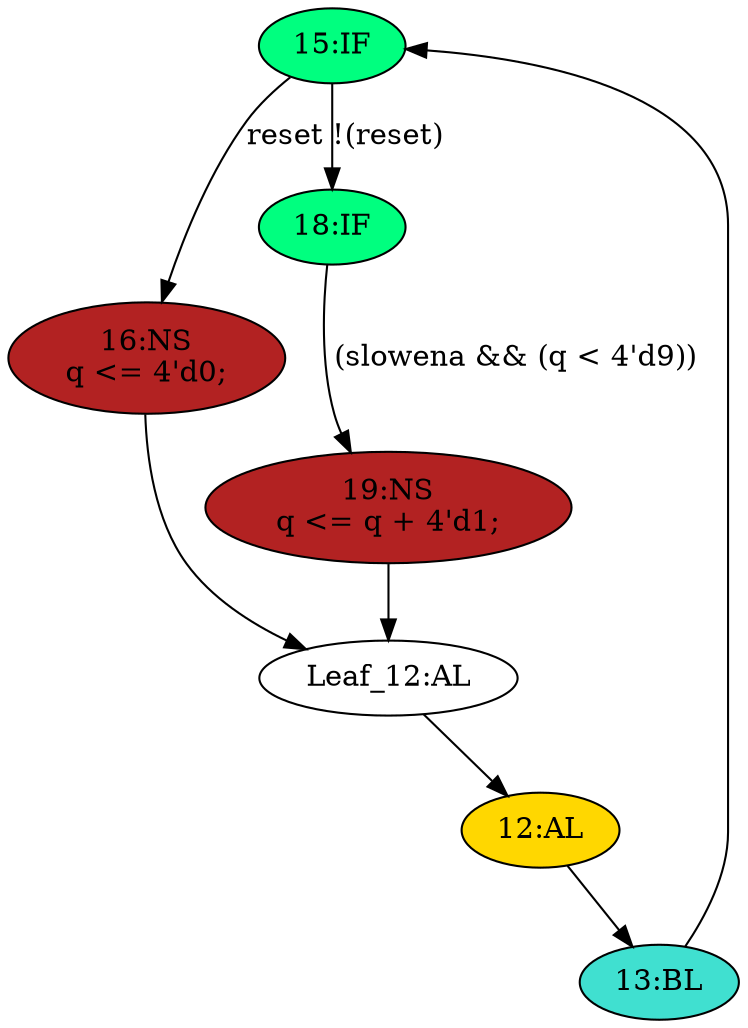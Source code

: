 strict digraph "compose( ,  )" {
	node [label="\N"];
	"15:IF"	[ast="<pyverilog.vparser.ast.IfStatement object at 0x7fbac2f96810>",
		fillcolor=springgreen,
		label="15:IF",
		statements="[]",
		style=filled,
		typ=IfStatement];
	"16:NS"	[ast="<pyverilog.vparser.ast.NonblockingSubstitution object at 0x7fbac2f96750>",
		fillcolor=firebrick,
		label="16:NS
q <= 4'd0;",
		statements="[<pyverilog.vparser.ast.NonblockingSubstitution object at 0x7fbac2f96750>]",
		style=filled,
		typ=NonblockingSubstitution];
	"15:IF" -> "16:NS"	[cond="['reset']",
		label=reset,
		lineno=15];
	"18:IF"	[ast="<pyverilog.vparser.ast.IfStatement object at 0x7fbac2fe4210>",
		fillcolor=springgreen,
		label="18:IF",
		statements="[]",
		style=filled,
		typ=IfStatement];
	"15:IF" -> "18:IF"	[cond="['reset']",
		label="!(reset)",
		lineno=15];
	"Leaf_12:AL"	[def_var="['q']",
		label="Leaf_12:AL"];
	"16:NS" -> "Leaf_12:AL"	[cond="[]",
		lineno=None];
	"19:NS"	[ast="<pyverilog.vparser.ast.NonblockingSubstitution object at 0x7fbac2f8ebd0>",
		fillcolor=firebrick,
		label="19:NS
q <= q + 4'd1;",
		statements="[<pyverilog.vparser.ast.NonblockingSubstitution object at 0x7fbac2f8ebd0>]",
		style=filled,
		typ=NonblockingSubstitution];
	"18:IF" -> "19:NS"	[cond="['slowena', 'q']",
		label="(slowena && (q < 4'd9))",
		lineno=18];
	"13:BL"	[ast="<pyverilog.vparser.ast.Block object at 0x7fbac32b50d0>",
		fillcolor=turquoise,
		label="13:BL",
		statements="[]",
		style=filled,
		typ=Block];
	"13:BL" -> "15:IF"	[cond="[]",
		lineno=None];
	"19:NS" -> "Leaf_12:AL"	[cond="[]",
		lineno=None];
	"12:AL"	[ast="<pyverilog.vparser.ast.Always object at 0x7fbac32b5790>",
		clk_sens=True,
		fillcolor=gold,
		label="12:AL",
		sens="['clk', 'reset']",
		statements="[]",
		style=filled,
		typ=Always,
		use_var="['reset', 'q', 'slowena']"];
	"12:AL" -> "13:BL"	[cond="[]",
		lineno=None];
	"Leaf_12:AL" -> "12:AL";
}
